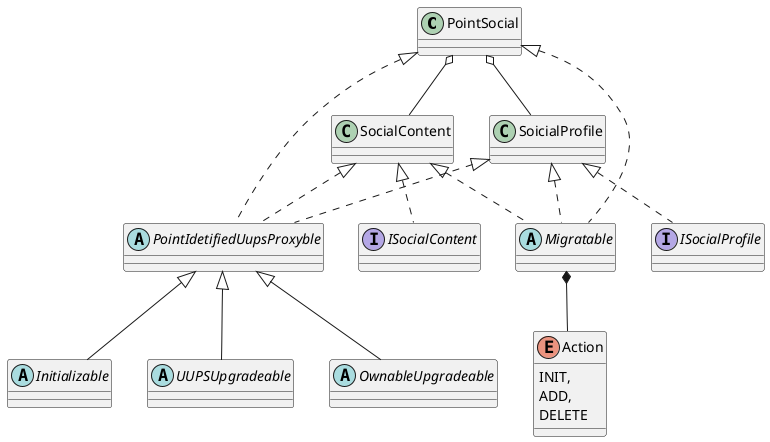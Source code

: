 @startuml "Point.Social"
'https://plantuml.com/class-diagram

class PointSocial
class SoicialProfile
class SocialContent
abstract PointIdetifiedUupsProxyble
abstract Migratable

abstract Initializable
abstract UUPSUpgradeable
abstract OwnableUpgradeable

interface ISocialProfile
interface ISocialContent

PointSocial o-- SoicialProfile
PointSocial o-- SocialContent

SoicialProfile <|.. ISocialProfile
SocialContent <|.. ISocialContent

PointSocial <|.. PointIdetifiedUupsProxyble
SoicialProfile <|.. PointIdetifiedUupsProxyble
SocialContent <|.. PointIdetifiedUupsProxyble

PointSocial <|.. Migratable
SoicialProfile <|.. Migratable
SocialContent <|.. Migratable

PointIdetifiedUupsProxyble <|-- Initializable
PointIdetifiedUupsProxyble <|-- UUPSUpgradeable
PointIdetifiedUupsProxyble <|-- OwnableUpgradeable

enum Action {
    INIT,
    ADD,
    DELETE
}

Migratable *-- Action

@enduml